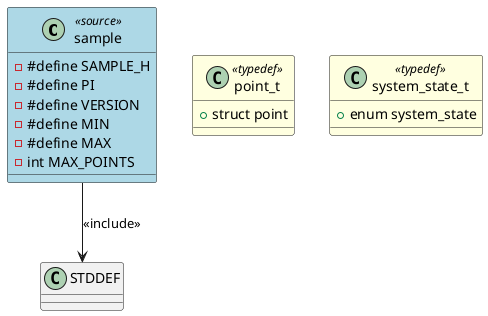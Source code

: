 @startuml sample

class "sample" as SAMPLE <<source>> #LightBlue
{
    - #define SAMPLE_H
    - #define PI
    - #define VERSION
    - #define MIN
    - #define MAX
    - int MAX_POINTS
}

class "point_t" as POINT_T <<typedef>> #LightYellow
{
    + struct point
}

class "system_state_t" as SYSTEM_STATE_T <<typedef>> #LightYellow
{
    + enum system_state
}

SAMPLE --> STDDEF : <<include>>

@enduml